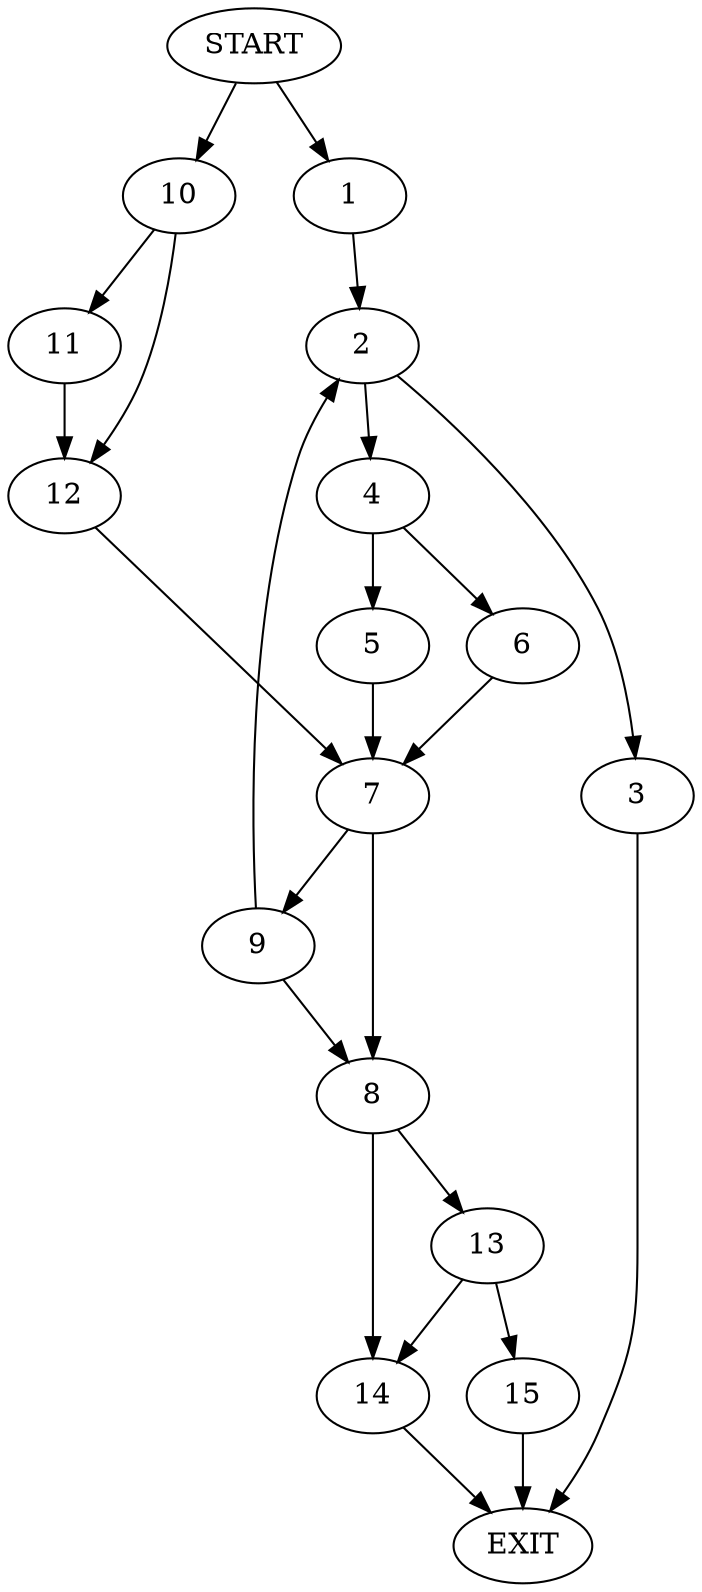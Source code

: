 digraph {
0 [label="START"]
16 [label="EXIT"]
0 -> 1
1 -> 2
2 -> 3
2 -> 4
4 -> 5
4 -> 6
3 -> 16
6 -> 7
5 -> 7
7 -> 8
7 -> 9
0 -> 10
10 -> 11
10 -> 12
12 -> 7
11 -> 12
8 -> 13
8 -> 14
9 -> 8
9 -> 2
13 -> 14
13 -> 15
14 -> 16
15 -> 16
}
